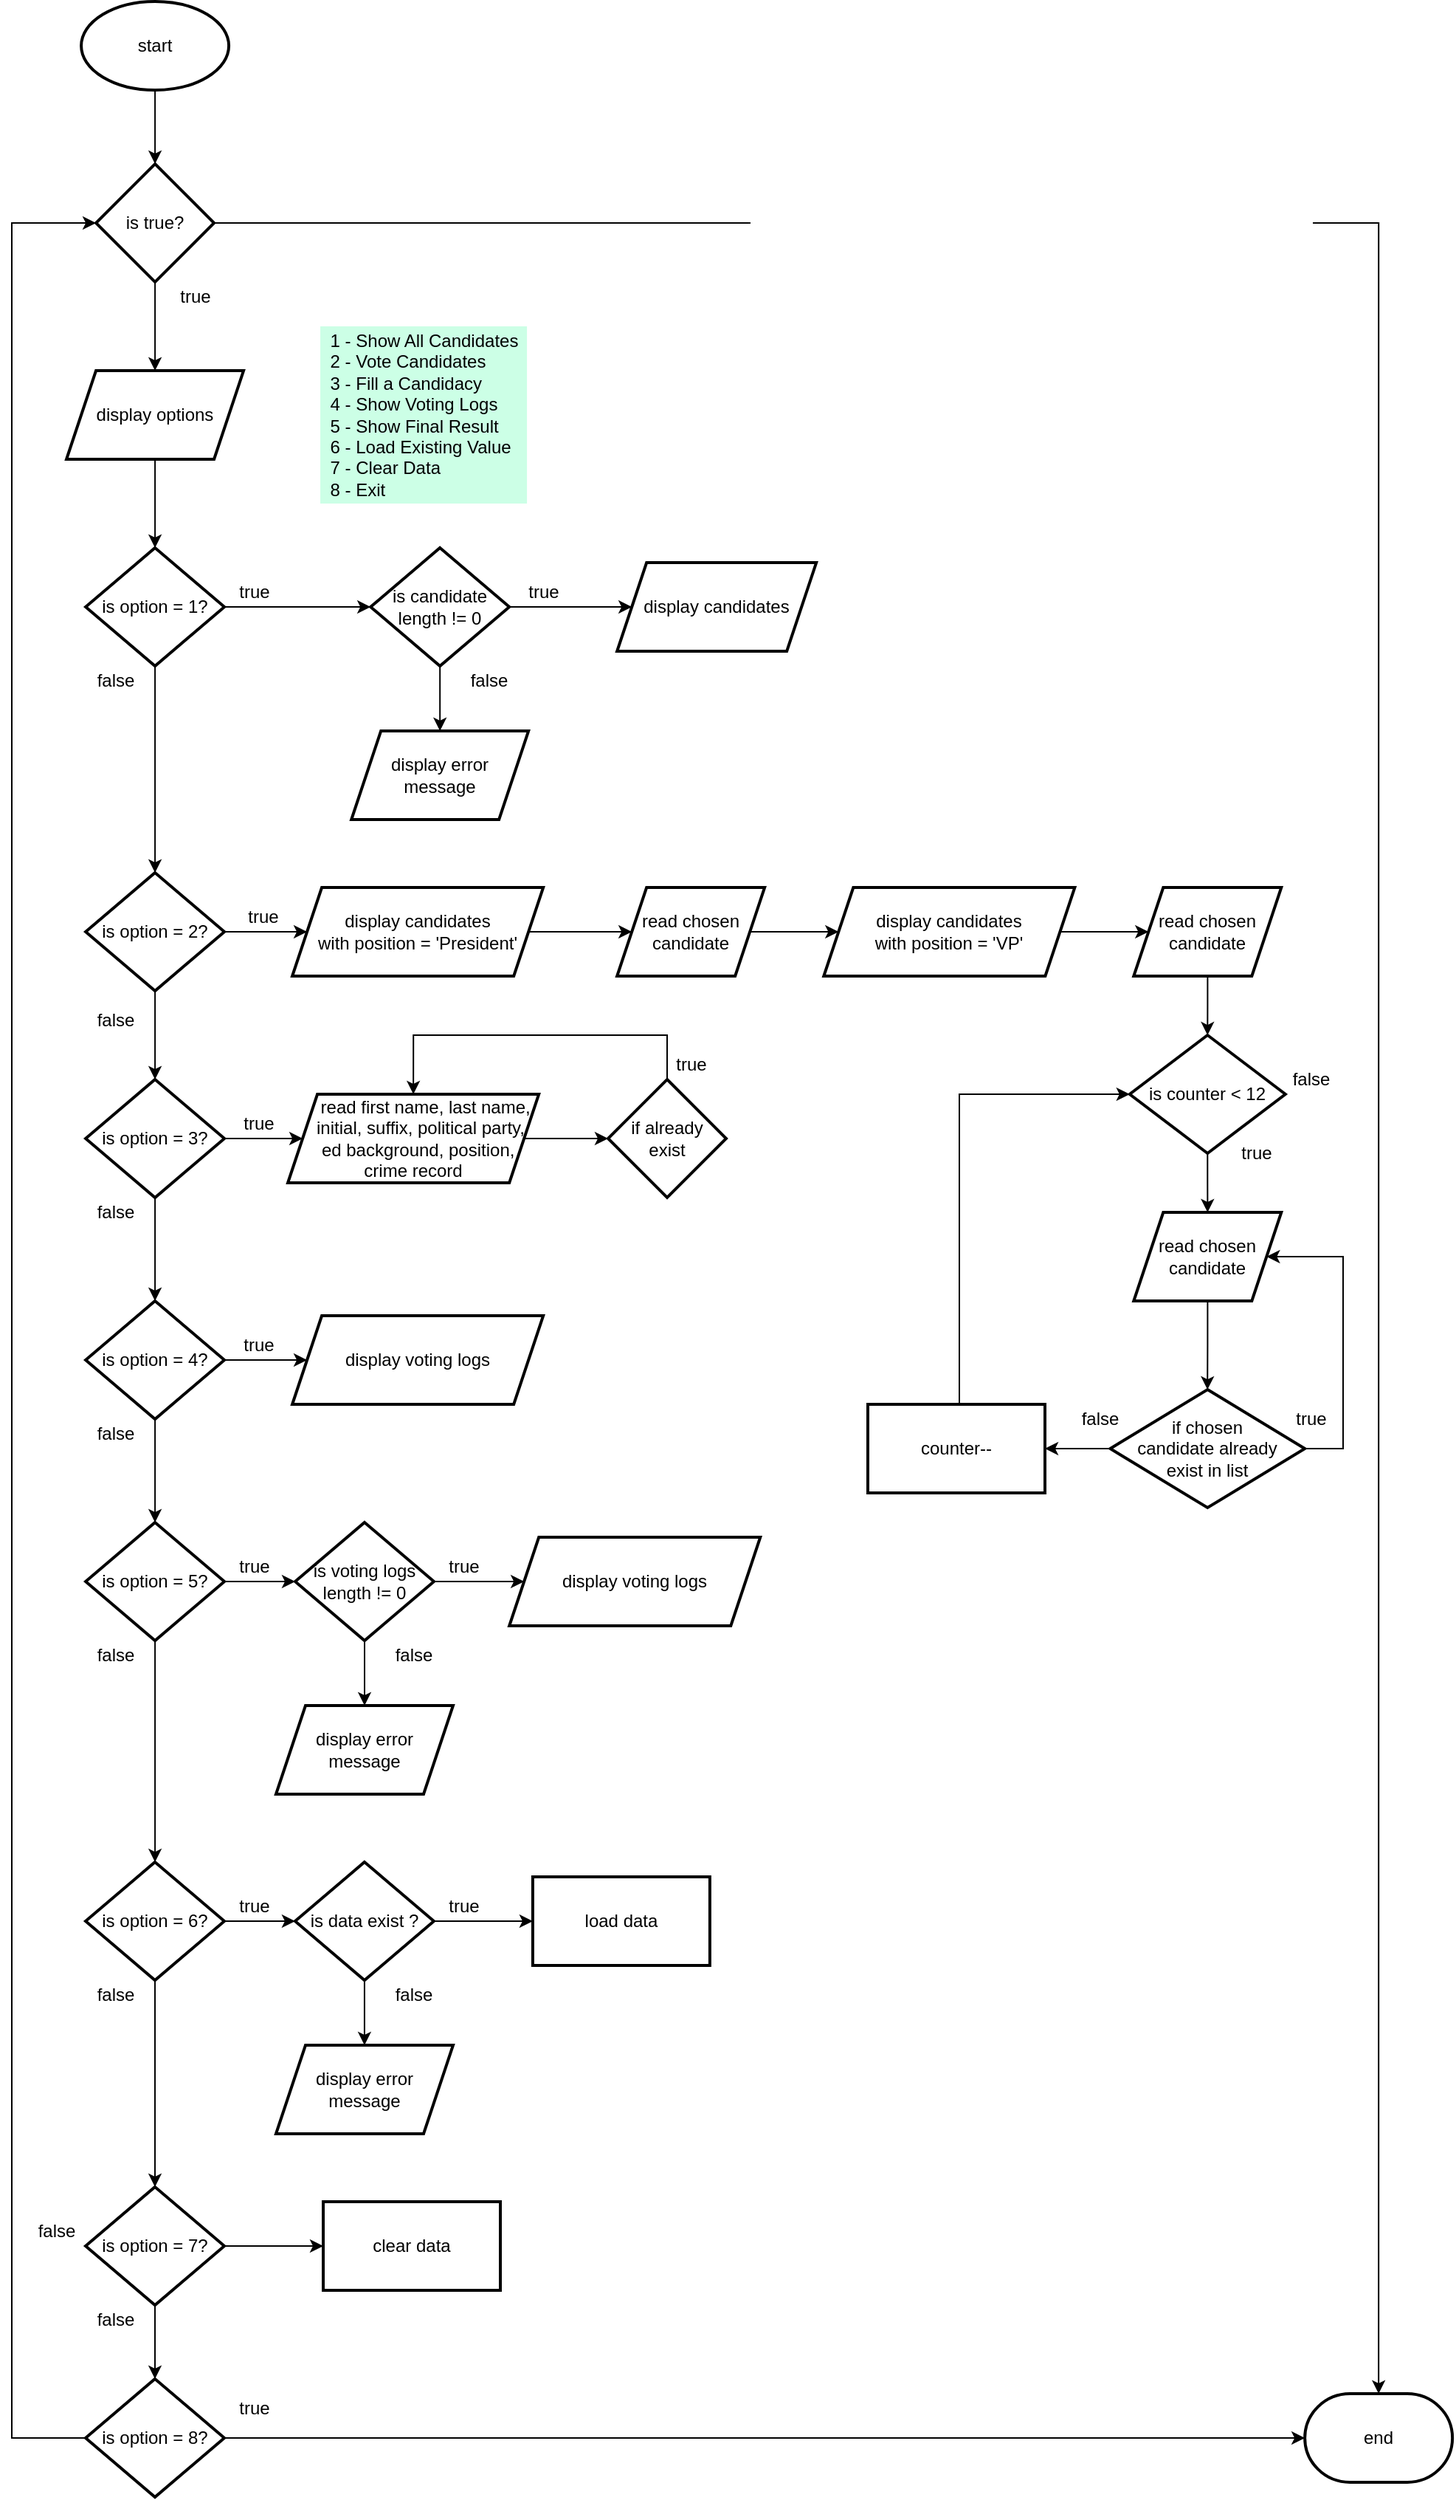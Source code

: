 <mxfile version="20.0.1" type="device" pages="2"><diagram id="399Fo16sSTIXDpebmxiE" name="flowchart"><mxGraphModel dx="1108" dy="520" grid="1" gridSize="10" guides="1" tooltips="1" connect="1" arrows="1" fold="1" page="1" pageScale="1" pageWidth="827" pageHeight="1169" math="0" shadow="0"><root><mxCell id="0"/><mxCell id="1" parent="0"/><mxCell id="4q098uav092zGPe-JXqH-36" value="" style="edgeStyle=orthogonalEdgeStyle;rounded=0;orthogonalLoop=1;jettySize=auto;html=1;exitX=0.5;exitY=1;exitDx=0;exitDy=0;exitPerimeter=0;" parent="1" source="_jaq5FPd9rv21Xul3Vuy-1" target="4q098uav092zGPe-JXqH-35" edge="1"><mxGeometry relative="1" as="geometry"/></mxCell><mxCell id="_jaq5FPd9rv21Xul3Vuy-1" value="start" style="strokeWidth=2;html=1;shape=mxgraph.flowchart.start_1;whiteSpace=wrap;" parent="1" vertex="1"><mxGeometry x="57.04" y="10" width="100" height="60" as="geometry"/></mxCell><mxCell id="_jaq5FPd9rv21Xul3Vuy-7" value="" style="edgeStyle=orthogonalEdgeStyle;rounded=0;orthogonalLoop=1;jettySize=auto;html=1;" parent="1" source="_jaq5FPd9rv21Xul3Vuy-4" target="_jaq5FPd9rv21Xul3Vuy-6" edge="1"><mxGeometry relative="1" as="geometry"/></mxCell><mxCell id="_jaq5FPd9rv21Xul3Vuy-4" value="display options" style="shape=parallelogram;perimeter=parallelogramPerimeter;whiteSpace=wrap;html=1;fixedSize=1;strokeWidth=2;" parent="1" vertex="1"><mxGeometry x="47.04" y="260" width="120" height="60" as="geometry"/></mxCell><mxCell id="4q098uav092zGPe-JXqH-2" value="" style="edgeStyle=orthogonalEdgeStyle;rounded=0;orthogonalLoop=1;jettySize=auto;html=1;" parent="1" source="_jaq5FPd9rv21Xul3Vuy-6" target="4q098uav092zGPe-JXqH-1" edge="1"><mxGeometry relative="1" as="geometry"/></mxCell><mxCell id="4q098uav092zGPe-JXqH-8" style="edgeStyle=orthogonalEdgeStyle;rounded=0;orthogonalLoop=1;jettySize=auto;html=1;" parent="1" source="_jaq5FPd9rv21Xul3Vuy-6" target="4q098uav092zGPe-JXqH-7" edge="1"><mxGeometry relative="1" as="geometry"/></mxCell><mxCell id="4q098uav092zGPe-JXqH-40" style="edgeStyle=orthogonalEdgeStyle;rounded=0;orthogonalLoop=1;jettySize=auto;html=1;entryX=0;entryY=0.5;entryDx=0;entryDy=0;exitX=0;exitY=0.5;exitDx=0;exitDy=0;" parent="1" source="4q098uav092zGPe-JXqH-26" target="4q098uav092zGPe-JXqH-35" edge="1"><mxGeometry relative="1" as="geometry"><Array as="points"><mxPoint x="10" y="1660"/><mxPoint x="10" y="160"/></Array></mxGeometry></mxCell><mxCell id="_jaq5FPd9rv21Xul3Vuy-6" value="is option = 1?" style="rhombus;whiteSpace=wrap;html=1;strokeWidth=2;" parent="1" vertex="1"><mxGeometry x="60.04" y="380" width="94" height="80" as="geometry"/></mxCell><mxCell id="_jaq5FPd9rv21Xul3Vuy-8" value="display candidates" style="shape=parallelogram;perimeter=parallelogramPerimeter;whiteSpace=wrap;html=1;fixedSize=1;strokeWidth=2;" parent="1" vertex="1"><mxGeometry x="420.09" y="390" width="135" height="60" as="geometry"/></mxCell><mxCell id="_jaq5FPd9rv21Xul3Vuy-11" value="&lt;div style=&quot;text-align: left;&quot;&gt;&lt;span style=&quot;background-color: initial;&quot;&gt;1 - Show All Candidates&lt;/span&gt;&lt;/div&gt;&lt;div style=&quot;text-align: left;&quot;&gt;&lt;span style=&quot;background-color: initial;&quot;&gt;2 - Vote Candidates&lt;/span&gt;&lt;/div&gt;&lt;div style=&quot;text-align: left;&quot;&gt;&lt;span style=&quot;background-color: initial;&quot;&gt;3 - Fill a Candidacy&lt;/span&gt;&lt;/div&gt;&lt;div style=&quot;text-align: left;&quot;&gt;&lt;span style=&quot;background-color: initial;&quot;&gt;4 - Show Voting Logs&lt;/span&gt;&lt;/div&gt;&lt;div style=&quot;text-align: left;&quot;&gt;&lt;span style=&quot;background-color: initial;&quot;&gt;5 - Show Final Result&lt;/span&gt;&lt;/div&gt;&lt;div style=&quot;text-align: left;&quot;&gt;&lt;span style=&quot;background-color: initial;&quot;&gt;6 - Load Existing Value&lt;/span&gt;&lt;br&gt;&lt;/div&gt;&lt;div style=&quot;text-align: left;&quot;&gt;&lt;span style=&quot;background-color: initial;&quot;&gt;7 - Clear Data&lt;/span&gt;&lt;/div&gt;&lt;div style=&quot;text-align: left;&quot;&gt;&lt;span style=&quot;background-color: initial;&quot;&gt;8 - Exit&lt;/span&gt;&lt;/div&gt;" style="text;html=1;align=center;verticalAlign=middle;resizable=0;points=[];autosize=1;strokeColor=none;fillColor=#CCFFE6;shadow=0;" parent="1" vertex="1"><mxGeometry x="219.04" y="230" width="140" height="120" as="geometry"/></mxCell><mxCell id="4q098uav092zGPe-JXqH-3" style="edgeStyle=orthogonalEdgeStyle;rounded=0;orthogonalLoop=1;jettySize=auto;html=1;" parent="1" source="4q098uav092zGPe-JXqH-1" target="_jaq5FPd9rv21Xul3Vuy-8" edge="1"><mxGeometry relative="1" as="geometry"/></mxCell><mxCell id="CQNx6wGjcsFH8B4rbukJ-4" value="" style="edgeStyle=orthogonalEdgeStyle;rounded=0;orthogonalLoop=1;jettySize=auto;html=1;" parent="1" source="4q098uav092zGPe-JXqH-1" target="CQNx6wGjcsFH8B4rbukJ-3" edge="1"><mxGeometry relative="1" as="geometry"/></mxCell><mxCell id="4q098uav092zGPe-JXqH-1" value="is candidate length != 0" style="rhombus;whiteSpace=wrap;html=1;strokeWidth=2;" parent="1" vertex="1"><mxGeometry x="253.09" y="380" width="94" height="80" as="geometry"/></mxCell><mxCell id="4q098uav092zGPe-JXqH-4" value="true" style="text;html=1;align=center;verticalAlign=middle;resizable=0;points=[];autosize=1;strokeColor=none;fillColor=none;" parent="1" vertex="1"><mxGeometry x="154.04" y="400" width="40" height="20" as="geometry"/></mxCell><mxCell id="4q098uav092zGPe-JXqH-5" value="true" style="text;html=1;align=center;verticalAlign=middle;resizable=0;points=[];autosize=1;strokeColor=none;fillColor=none;" parent="1" vertex="1"><mxGeometry x="350.09" y="400" width="40" height="20" as="geometry"/></mxCell><mxCell id="CQNx6wGjcsFH8B4rbukJ-7" style="edgeStyle=orthogonalEdgeStyle;rounded=0;orthogonalLoop=1;jettySize=auto;html=1;entryX=0;entryY=0.5;entryDx=0;entryDy=0;" parent="1" source="4q098uav092zGPe-JXqH-7" target="CQNx6wGjcsFH8B4rbukJ-6" edge="1"><mxGeometry relative="1" as="geometry"/></mxCell><mxCell id="4q098uav092zGPe-JXqH-7" value="is option = 2?" style="rhombus;whiteSpace=wrap;html=1;strokeWidth=2;" parent="1" vertex="1"><mxGeometry x="60.04" y="600" width="94" height="80" as="geometry"/></mxCell><mxCell id="4q098uav092zGPe-JXqH-9" style="edgeStyle=orthogonalEdgeStyle;rounded=0;orthogonalLoop=1;jettySize=auto;html=1;" parent="1" source="4q098uav092zGPe-JXqH-7" target="4q098uav092zGPe-JXqH-10" edge="1"><mxGeometry relative="1" as="geometry"><mxPoint x="107.04" y="700" as="sourcePoint"/></mxGeometry></mxCell><mxCell id="4q098uav092zGPe-JXqH-10" value="is option = 3?" style="rhombus;whiteSpace=wrap;html=1;strokeWidth=2;" parent="1" vertex="1"><mxGeometry x="60.04" y="740" width="94" height="80" as="geometry"/></mxCell><mxCell id="4q098uav092zGPe-JXqH-11" value="false" style="text;html=1;align=center;verticalAlign=middle;resizable=0;points=[];autosize=1;strokeColor=none;fillColor=none;" parent="1" vertex="1"><mxGeometry x="60.04" y="460" width="40" height="20" as="geometry"/></mxCell><mxCell id="4q098uav092zGPe-JXqH-12" value="false" style="text;html=1;align=center;verticalAlign=middle;resizable=0;points=[];autosize=1;strokeColor=none;fillColor=none;" parent="1" vertex="1"><mxGeometry x="60.04" y="690" width="40" height="20" as="geometry"/></mxCell><mxCell id="4q098uav092zGPe-JXqH-13" value="" style="edgeStyle=orthogonalEdgeStyle;rounded=0;orthogonalLoop=1;jettySize=auto;html=1;" parent="1" source="4q098uav092zGPe-JXqH-10" target="4q098uav092zGPe-JXqH-15" edge="1"><mxGeometry relative="1" as="geometry"><mxPoint x="107.04" y="1010" as="sourcePoint"/></mxGeometry></mxCell><mxCell id="4q098uav092zGPe-JXqH-14" style="edgeStyle=orthogonalEdgeStyle;rounded=0;orthogonalLoop=1;jettySize=auto;html=1;" parent="1" source="4q098uav092zGPe-JXqH-15" target="4q098uav092zGPe-JXqH-16" edge="1"><mxGeometry relative="1" as="geometry"/></mxCell><mxCell id="4q098uav092zGPe-JXqH-15" value="is option = 4?" style="rhombus;whiteSpace=wrap;html=1;strokeWidth=2;" parent="1" vertex="1"><mxGeometry x="60.04" y="890" width="94" height="80" as="geometry"/></mxCell><mxCell id="nQ0MKE4wVRZqnvmZFIbS-41" style="edgeStyle=orthogonalEdgeStyle;rounded=0;orthogonalLoop=1;jettySize=auto;html=1;" parent="1" source="4q098uav092zGPe-JXqH-16" target="nQ0MKE4wVRZqnvmZFIbS-39" edge="1"><mxGeometry relative="1" as="geometry"/></mxCell><mxCell id="4q098uav092zGPe-JXqH-16" value="is option = 5?" style="rhombus;whiteSpace=wrap;html=1;strokeWidth=2;" parent="1" vertex="1"><mxGeometry x="60.04" y="1040" width="94" height="80" as="geometry"/></mxCell><mxCell id="4q098uav092zGPe-JXqH-18" value="is option = 7?" style="rhombus;whiteSpace=wrap;html=1;strokeWidth=2;" parent="1" vertex="1"><mxGeometry x="60.0" y="1490" width="94" height="80" as="geometry"/></mxCell><mxCell id="4q098uav092zGPe-JXqH-19" value="false" style="text;html=1;align=center;verticalAlign=middle;resizable=0;points=[];autosize=1;strokeColor=none;fillColor=none;" parent="1" vertex="1"><mxGeometry x="60.04" y="970" width="40" height="20" as="geometry"/></mxCell><mxCell id="4q098uav092zGPe-JXqH-20" value="false" style="text;html=1;align=center;verticalAlign=middle;resizable=0;points=[];autosize=1;strokeColor=none;fillColor=none;" parent="1" vertex="1"><mxGeometry x="60.04" y="1120" width="40" height="20" as="geometry"/></mxCell><mxCell id="4q098uav092zGPe-JXqH-21" value="false" style="text;html=1;align=center;verticalAlign=middle;resizable=0;points=[];autosize=1;strokeColor=none;fillColor=none;" parent="1" vertex="1"><mxGeometry x="60.04" y="820" width="40" height="20" as="geometry"/></mxCell><mxCell id="4q098uav092zGPe-JXqH-31" value="" style="edgeStyle=orthogonalEdgeStyle;rounded=0;orthogonalLoop=1;jettySize=auto;html=1;" parent="1" source="4q098uav092zGPe-JXqH-26" target="nQ0MKE4wVRZqnvmZFIbS-1" edge="1"><mxGeometry relative="1" as="geometry"><mxPoint x="600.09" y="1490" as="targetPoint"/></mxGeometry></mxCell><mxCell id="4q098uav092zGPe-JXqH-26" value="is option = 8?" style="rhombus;whiteSpace=wrap;html=1;strokeWidth=2;" parent="1" vertex="1"><mxGeometry x="60.0" y="1620" width="94" height="80" as="geometry"/></mxCell><mxCell id="4q098uav092zGPe-JXqH-27" style="edgeStyle=orthogonalEdgeStyle;rounded=0;orthogonalLoop=1;jettySize=auto;html=1;" parent="1" source="4q098uav092zGPe-JXqH-18" target="4q098uav092zGPe-JXqH-26" edge="1"><mxGeometry relative="1" as="geometry"><mxPoint x="106.8" y="1570" as="sourcePoint"/><mxPoint x="106.8" y="1620" as="targetPoint"/></mxGeometry></mxCell><mxCell id="4q098uav092zGPe-JXqH-28" value="false" style="text;html=1;align=center;verticalAlign=middle;resizable=0;points=[];autosize=1;strokeColor=none;fillColor=none;" parent="1" vertex="1"><mxGeometry x="60.0" y="1570" width="40" height="20" as="geometry"/></mxCell><mxCell id="4q098uav092zGPe-JXqH-32" value="false" style="text;html=1;align=center;verticalAlign=middle;resizable=0;points=[];autosize=1;strokeColor=none;fillColor=none;" parent="1" vertex="1"><mxGeometry x="20.0" y="1510" width="40" height="20" as="geometry"/></mxCell><mxCell id="4q098uav092zGPe-JXqH-33" value="true" style="text;html=1;align=center;verticalAlign=middle;resizable=0;points=[];autosize=1;strokeColor=none;fillColor=none;" parent="1" vertex="1"><mxGeometry x="154.0" y="1630" width="40" height="20" as="geometry"/></mxCell><mxCell id="4q098uav092zGPe-JXqH-38" style="edgeStyle=orthogonalEdgeStyle;rounded=0;orthogonalLoop=1;jettySize=auto;html=1;entryX=0.5;entryY=0;entryDx=0;entryDy=0;" parent="1" source="4q098uav092zGPe-JXqH-35" target="_jaq5FPd9rv21Xul3Vuy-4" edge="1"><mxGeometry relative="1" as="geometry"/></mxCell><mxCell id="CQNx6wGjcsFH8B4rbukJ-1" style="edgeStyle=orthogonalEdgeStyle;rounded=0;orthogonalLoop=1;jettySize=auto;html=1;entryX=0.5;entryY=0;entryDx=0;entryDy=0;entryPerimeter=0;" parent="1" source="4q098uav092zGPe-JXqH-35" target="nQ0MKE4wVRZqnvmZFIbS-1" edge="1"><mxGeometry relative="1" as="geometry"><mxPoint x="350" y="120" as="sourcePoint"/><mxPoint x="632.65" y="1460" as="targetPoint"/><Array as="points"><mxPoint x="936" y="160"/></Array></mxGeometry></mxCell><mxCell id="4q098uav092zGPe-JXqH-35" value="is true?" style="rhombus;whiteSpace=wrap;html=1;strokeWidth=2;" parent="1" vertex="1"><mxGeometry x="67.04" y="120" width="80" height="80" as="geometry"/></mxCell><mxCell id="4q098uav092zGPe-JXqH-39" value="true" style="text;html=1;align=center;verticalAlign=middle;resizable=0;points=[];autosize=1;strokeColor=none;fillColor=none;" parent="1" vertex="1"><mxGeometry x="114.04" y="200" width="40" height="20" as="geometry"/></mxCell><mxCell id="CQNx6wGjcsFH8B4rbukJ-3" value="display error message" style="shape=parallelogram;perimeter=parallelogramPerimeter;whiteSpace=wrap;html=1;fixedSize=1;strokeWidth=2;" parent="1" vertex="1"><mxGeometry x="240.09" y="504" width="120" height="60" as="geometry"/></mxCell><mxCell id="CQNx6wGjcsFH8B4rbukJ-5" value="false" style="text;html=1;align=center;verticalAlign=middle;resizable=0;points=[];autosize=1;strokeColor=none;fillColor=none;" parent="1" vertex="1"><mxGeometry x="313.09" y="460" width="40" height="20" as="geometry"/></mxCell><mxCell id="nQ0MKE4wVRZqnvmZFIbS-3" value="" style="edgeStyle=orthogonalEdgeStyle;rounded=0;orthogonalLoop=1;jettySize=auto;html=1;" parent="1" source="CQNx6wGjcsFH8B4rbukJ-6" target="nQ0MKE4wVRZqnvmZFIbS-2" edge="1"><mxGeometry relative="1" as="geometry"/></mxCell><mxCell id="CQNx6wGjcsFH8B4rbukJ-6" value="display candidates&lt;br&gt;with position = 'President'" style="shape=parallelogram;perimeter=parallelogramPerimeter;whiteSpace=wrap;html=1;fixedSize=1;strokeWidth=2;" parent="1" vertex="1"><mxGeometry x="200.04" y="610" width="170.05" height="60" as="geometry"/></mxCell><mxCell id="nQ0MKE4wVRZqnvmZFIbS-1" value="end" style="strokeWidth=2;html=1;shape=mxgraph.flowchart.terminator;whiteSpace=wrap;" parent="1" vertex="1"><mxGeometry x="886.08" y="1630" width="100" height="60" as="geometry"/></mxCell><mxCell id="nQ0MKE4wVRZqnvmZFIbS-7" style="edgeStyle=orthogonalEdgeStyle;rounded=0;orthogonalLoop=1;jettySize=auto;html=1;" parent="1" source="nQ0MKE4wVRZqnvmZFIbS-2" target="nQ0MKE4wVRZqnvmZFIbS-6" edge="1"><mxGeometry relative="1" as="geometry"/></mxCell><mxCell id="nQ0MKE4wVRZqnvmZFIbS-2" value="read chosen candidate" style="shape=parallelogram;perimeter=parallelogramPerimeter;whiteSpace=wrap;html=1;fixedSize=1;strokeWidth=2;" parent="1" vertex="1"><mxGeometry x="420.09" y="610" width="100" height="60" as="geometry"/></mxCell><mxCell id="nQ0MKE4wVRZqnvmZFIbS-9" style="edgeStyle=orthogonalEdgeStyle;rounded=0;orthogonalLoop=1;jettySize=auto;html=1;" parent="1" source="nQ0MKE4wVRZqnvmZFIbS-6" target="nQ0MKE4wVRZqnvmZFIbS-8" edge="1"><mxGeometry relative="1" as="geometry"/></mxCell><mxCell id="nQ0MKE4wVRZqnvmZFIbS-6" value="display candidates&lt;br&gt;with position = 'VP'" style="shape=parallelogram;perimeter=parallelogramPerimeter;whiteSpace=wrap;html=1;fixedSize=1;strokeWidth=2;" parent="1" vertex="1"><mxGeometry x="560.16" y="610" width="170.05" height="60" as="geometry"/></mxCell><mxCell id="nQ0MKE4wVRZqnvmZFIbS-15" value="" style="edgeStyle=orthogonalEdgeStyle;rounded=0;orthogonalLoop=1;jettySize=auto;html=1;" parent="1" source="nQ0MKE4wVRZqnvmZFIbS-8" target="nQ0MKE4wVRZqnvmZFIbS-14" edge="1"><mxGeometry relative="1" as="geometry"/></mxCell><mxCell id="nQ0MKE4wVRZqnvmZFIbS-8" value="read chosen candidate" style="shape=parallelogram;perimeter=parallelogramPerimeter;whiteSpace=wrap;html=1;fixedSize=1;strokeWidth=2;" parent="1" vertex="1"><mxGeometry x="770.16" y="610" width="100" height="60" as="geometry"/></mxCell><mxCell id="nQ0MKE4wVRZqnvmZFIbS-17" style="edgeStyle=orthogonalEdgeStyle;rounded=0;orthogonalLoop=1;jettySize=auto;html=1;" parent="1" source="nQ0MKE4wVRZqnvmZFIbS-14" target="nQ0MKE4wVRZqnvmZFIbS-16" edge="1"><mxGeometry relative="1" as="geometry"/></mxCell><mxCell id="nQ0MKE4wVRZqnvmZFIbS-14" value="is counter &amp;lt; 12" style="rhombus;whiteSpace=wrap;html=1;strokeWidth=2;" parent="1" vertex="1"><mxGeometry x="767.41" y="710" width="105.5" height="80" as="geometry"/></mxCell><mxCell id="nQ0MKE4wVRZqnvmZFIbS-18" style="edgeStyle=orthogonalEdgeStyle;rounded=0;orthogonalLoop=1;jettySize=auto;html=1;entryX=0;entryY=0.5;entryDx=0;entryDy=0;exitX=0.5;exitY=0;exitDx=0;exitDy=0;" parent="1" source="nQ0MKE4wVRZqnvmZFIbS-19" target="nQ0MKE4wVRZqnvmZFIbS-14" edge="1"><mxGeometry relative="1" as="geometry"><Array as="points"><mxPoint x="652" y="750"/></Array></mxGeometry></mxCell><mxCell id="nQ0MKE4wVRZqnvmZFIbS-25" value="" style="edgeStyle=orthogonalEdgeStyle;rounded=0;orthogonalLoop=1;jettySize=auto;html=1;" parent="1" source="nQ0MKE4wVRZqnvmZFIbS-16" target="nQ0MKE4wVRZqnvmZFIbS-24" edge="1"><mxGeometry relative="1" as="geometry"/></mxCell><mxCell id="nQ0MKE4wVRZqnvmZFIbS-16" value="read chosen candidate" style="shape=parallelogram;perimeter=parallelogramPerimeter;whiteSpace=wrap;html=1;fixedSize=1;strokeWidth=2;" parent="1" vertex="1"><mxGeometry x="770.16" y="830" width="100" height="60" as="geometry"/></mxCell><mxCell id="nQ0MKE4wVRZqnvmZFIbS-19" value="&lt;span style=&quot;&quot;&gt;counter--&lt;/span&gt;" style="whiteSpace=wrap;html=1;strokeWidth=2;" parent="1" vertex="1"><mxGeometry x="590.0" y="960" width="120" height="60" as="geometry"/></mxCell><mxCell id="nQ0MKE4wVRZqnvmZFIbS-22" style="edgeStyle=orthogonalEdgeStyle;rounded=0;orthogonalLoop=1;jettySize=auto;html=1;entryX=0;entryY=0.5;entryDx=0;entryDy=0;" parent="1" source="4q098uav092zGPe-JXqH-10" target="nQ0MKE4wVRZqnvmZFIbS-23" edge="1"><mxGeometry relative="1" as="geometry"><mxPoint x="154.04" y="970" as="sourcePoint"/></mxGeometry></mxCell><mxCell id="nQ0MKE4wVRZqnvmZFIbS-67" value="" style="edgeStyle=orthogonalEdgeStyle;rounded=0;orthogonalLoop=1;jettySize=auto;html=1;" parent="1" source="nQ0MKE4wVRZqnvmZFIbS-23" target="nQ0MKE4wVRZqnvmZFIbS-66" edge="1"><mxGeometry relative="1" as="geometry"/></mxCell><mxCell id="nQ0MKE4wVRZqnvmZFIbS-23" value="&amp;nbsp; &amp;nbsp; &amp;nbsp;read first name, last name,&lt;br&gt;&amp;nbsp; &amp;nbsp;initial, suffix, political party,&lt;br&gt;&amp;nbsp; ed background, position, crime record" style="shape=parallelogram;perimeter=parallelogramPerimeter;whiteSpace=wrap;html=1;fixedSize=1;strokeWidth=2;" parent="1" vertex="1"><mxGeometry x="197.04" y="750" width="170.05" height="60" as="geometry"/></mxCell><mxCell id="nQ0MKE4wVRZqnvmZFIbS-26" style="edgeStyle=orthogonalEdgeStyle;rounded=0;orthogonalLoop=1;jettySize=auto;html=1;entryX=1;entryY=0.5;entryDx=0;entryDy=0;" parent="1" source="nQ0MKE4wVRZqnvmZFIbS-24" target="nQ0MKE4wVRZqnvmZFIbS-16" edge="1"><mxGeometry relative="1" as="geometry"><Array as="points"><mxPoint x="912" y="990"/><mxPoint x="912" y="860"/></Array></mxGeometry></mxCell><mxCell id="nQ0MKE4wVRZqnvmZFIbS-27" style="edgeStyle=orthogonalEdgeStyle;rounded=0;orthogonalLoop=1;jettySize=auto;html=1;entryX=1;entryY=0.5;entryDx=0;entryDy=0;" parent="1" source="nQ0MKE4wVRZqnvmZFIbS-24" target="nQ0MKE4wVRZqnvmZFIbS-19" edge="1"><mxGeometry relative="1" as="geometry"/></mxCell><mxCell id="nQ0MKE4wVRZqnvmZFIbS-24" value="if chosen &lt;br&gt;candidate already &lt;br&gt;exist in list" style="rhombus;whiteSpace=wrap;html=1;strokeWidth=2;" parent="1" vertex="1"><mxGeometry x="754.24" y="950" width="131.84" height="80" as="geometry"/></mxCell><mxCell id="nQ0MKE4wVRZqnvmZFIbS-28" value="false" style="text;html=1;align=center;verticalAlign=middle;resizable=0;points=[];autosize=1;strokeColor=none;fillColor=none;" parent="1" vertex="1"><mxGeometry x="870.16" y="730" width="40" height="20" as="geometry"/></mxCell><mxCell id="nQ0MKE4wVRZqnvmZFIbS-29" value="true" style="text;html=1;align=center;verticalAlign=middle;resizable=0;points=[];autosize=1;strokeColor=none;fillColor=none;" parent="1" vertex="1"><mxGeometry x="833.17" y="780" width="40" height="20" as="geometry"/></mxCell><mxCell id="nQ0MKE4wVRZqnvmZFIbS-31" style="edgeStyle=orthogonalEdgeStyle;rounded=0;orthogonalLoop=1;jettySize=auto;html=1;entryX=0;entryY=0.5;entryDx=0;entryDy=0;" parent="1" source="4q098uav092zGPe-JXqH-15" target="nQ0MKE4wVRZqnvmZFIbS-32" edge="1"><mxGeometry relative="1" as="geometry"><mxPoint x="154.04" y="930" as="sourcePoint"/></mxGeometry></mxCell><mxCell id="nQ0MKE4wVRZqnvmZFIbS-32" value="display voting logs" style="shape=parallelogram;perimeter=parallelogramPerimeter;whiteSpace=wrap;html=1;fixedSize=1;strokeWidth=2;" parent="1" vertex="1"><mxGeometry x="200.04" y="900" width="170.05" height="60" as="geometry"/></mxCell><mxCell id="nQ0MKE4wVRZqnvmZFIbS-34" style="edgeStyle=orthogonalEdgeStyle;rounded=0;orthogonalLoop=1;jettySize=auto;html=1;" parent="1" source="4q098uav092zGPe-JXqH-16" target="nQ0MKE4wVRZqnvmZFIbS-36" edge="1"><mxGeometry relative="1" as="geometry"><mxPoint x="154.04" y="1080" as="sourcePoint"/><mxPoint x="210.04" y="1080" as="targetPoint"/></mxGeometry></mxCell><mxCell id="nQ0MKE4wVRZqnvmZFIbS-38" style="edgeStyle=orthogonalEdgeStyle;rounded=0;orthogonalLoop=1;jettySize=auto;html=1;" parent="1" source="nQ0MKE4wVRZqnvmZFIbS-36" target="nQ0MKE4wVRZqnvmZFIbS-37" edge="1"><mxGeometry relative="1" as="geometry"/></mxCell><mxCell id="nQ0MKE4wVRZqnvmZFIbS-36" value="is voting logs&lt;br&gt;length != 0" style="rhombus;whiteSpace=wrap;html=1;strokeWidth=2;" parent="1" vertex="1"><mxGeometry x="202" y="1040" width="94" height="80" as="geometry"/></mxCell><mxCell id="nQ0MKE4wVRZqnvmZFIbS-37" value="display voting logs" style="shape=parallelogram;perimeter=parallelogramPerimeter;whiteSpace=wrap;html=1;fixedSize=1;strokeWidth=2;" parent="1" vertex="1"><mxGeometry x="347.09" y="1050" width="170.05" height="60" as="geometry"/></mxCell><mxCell id="nQ0MKE4wVRZqnvmZFIbS-42" style="edgeStyle=orthogonalEdgeStyle;rounded=0;orthogonalLoop=1;jettySize=auto;html=1;" parent="1" source="nQ0MKE4wVRZqnvmZFIbS-39" target="4q098uav092zGPe-JXqH-18" edge="1"><mxGeometry relative="1" as="geometry"/></mxCell><mxCell id="nQ0MKE4wVRZqnvmZFIbS-39" value="is option = 6?" style="rhombus;whiteSpace=wrap;html=1;strokeWidth=2;" parent="1" vertex="1"><mxGeometry x="60.0" y="1270" width="94" height="80" as="geometry"/></mxCell><mxCell id="nQ0MKE4wVRZqnvmZFIbS-40" value="false" style="text;html=1;align=center;verticalAlign=middle;resizable=0;points=[];autosize=1;strokeColor=none;fillColor=none;" parent="1" vertex="1"><mxGeometry x="60.0" y="1350" width="40" height="20" as="geometry"/></mxCell><mxCell id="nQ0MKE4wVRZqnvmZFIbS-45" style="edgeStyle=orthogonalEdgeStyle;rounded=0;orthogonalLoop=1;jettySize=auto;html=1;" parent="1" source="nQ0MKE4wVRZqnvmZFIbS-39" target="nQ0MKE4wVRZqnvmZFIbS-47" edge="1"><mxGeometry relative="1" as="geometry"><mxPoint x="154.0" y="1310" as="sourcePoint"/><mxPoint x="210.0" y="1310" as="targetPoint"/></mxGeometry></mxCell><mxCell id="nQ0MKE4wVRZqnvmZFIbS-49" value="" style="edgeStyle=orthogonalEdgeStyle;rounded=0;orthogonalLoop=1;jettySize=auto;html=1;" parent="1" source="nQ0MKE4wVRZqnvmZFIbS-47" target="nQ0MKE4wVRZqnvmZFIbS-48" edge="1"><mxGeometry relative="1" as="geometry"/></mxCell><mxCell id="nQ0MKE4wVRZqnvmZFIbS-47" value="is data exist ?" style="rhombus;whiteSpace=wrap;html=1;strokeWidth=2;" parent="1" vertex="1"><mxGeometry x="201.96" y="1270" width="94" height="80" as="geometry"/></mxCell><mxCell id="nQ0MKE4wVRZqnvmZFIbS-48" value="load data" style="whiteSpace=wrap;html=1;strokeWidth=2;" parent="1" vertex="1"><mxGeometry x="362.96" y="1280" width="120" height="60" as="geometry"/></mxCell><mxCell id="nQ0MKE4wVRZqnvmZFIbS-50" value="true" style="text;html=1;align=center;verticalAlign=middle;resizable=0;points=[];autosize=1;strokeColor=none;fillColor=none;" parent="1" vertex="1"><mxGeometry x="154.0" y="1290" width="40" height="20" as="geometry"/></mxCell><mxCell id="nQ0MKE4wVRZqnvmZFIbS-51" value="true" style="text;html=1;align=center;verticalAlign=middle;resizable=0;points=[];autosize=1;strokeColor=none;fillColor=none;" parent="1" vertex="1"><mxGeometry x="295.96" y="1290" width="40" height="20" as="geometry"/></mxCell><mxCell id="nQ0MKE4wVRZqnvmZFIbS-53" value="true" style="text;html=1;align=center;verticalAlign=middle;resizable=0;points=[];autosize=1;strokeColor=none;fillColor=none;" parent="1" vertex="1"><mxGeometry x="154.04" y="1060" width="40" height="20" as="geometry"/></mxCell><mxCell id="nQ0MKE4wVRZqnvmZFIbS-54" value="true" style="text;html=1;align=center;verticalAlign=middle;resizable=0;points=[];autosize=1;strokeColor=none;fillColor=none;" parent="1" vertex="1"><mxGeometry x="296" y="1060" width="40" height="20" as="geometry"/></mxCell><mxCell id="nQ0MKE4wVRZqnvmZFIbS-55" value="true" style="text;html=1;align=center;verticalAlign=middle;resizable=0;points=[];autosize=1;strokeColor=none;fillColor=none;" parent="1" vertex="1"><mxGeometry x="157.04" y="910" width="40" height="20" as="geometry"/></mxCell><mxCell id="nQ0MKE4wVRZqnvmZFIbS-56" value="true" style="text;html=1;align=center;verticalAlign=middle;resizable=0;points=[];autosize=1;strokeColor=none;fillColor=none;" parent="1" vertex="1"><mxGeometry x="157.04" y="760" width="40" height="20" as="geometry"/></mxCell><mxCell id="nQ0MKE4wVRZqnvmZFIbS-57" value="true" style="text;html=1;align=center;verticalAlign=middle;resizable=0;points=[];autosize=1;strokeColor=none;fillColor=none;" parent="1" vertex="1"><mxGeometry x="160.04" y="620" width="40" height="20" as="geometry"/></mxCell><mxCell id="nQ0MKE4wVRZqnvmZFIbS-58" value="" style="edgeStyle=orthogonalEdgeStyle;rounded=0;orthogonalLoop=1;jettySize=auto;html=1;" parent="1" source="4q098uav092zGPe-JXqH-18" target="nQ0MKE4wVRZqnvmZFIbS-59" edge="1"><mxGeometry relative="1" as="geometry"><mxPoint x="154.0" y="1530" as="sourcePoint"/></mxGeometry></mxCell><mxCell id="nQ0MKE4wVRZqnvmZFIbS-59" value="clear data" style="whiteSpace=wrap;html=1;strokeWidth=2;" parent="1" vertex="1"><mxGeometry x="221.0" y="1500" width="120" height="60" as="geometry"/></mxCell><mxCell id="nQ0MKE4wVRZqnvmZFIbS-60" value="" style="edgeStyle=orthogonalEdgeStyle;rounded=0;orthogonalLoop=1;jettySize=auto;html=1;" parent="1" source="nQ0MKE4wVRZqnvmZFIbS-36" target="nQ0MKE4wVRZqnvmZFIbS-61" edge="1"><mxGeometry relative="1" as="geometry"><mxPoint x="249.0" y="1120" as="sourcePoint"/></mxGeometry></mxCell><mxCell id="nQ0MKE4wVRZqnvmZFIbS-61" value="display error message" style="shape=parallelogram;perimeter=parallelogramPerimeter;whiteSpace=wrap;html=1;fixedSize=1;strokeWidth=2;" parent="1" vertex="1"><mxGeometry x="189" y="1164" width="120" height="60" as="geometry"/></mxCell><mxCell id="nQ0MKE4wVRZqnvmZFIbS-62" value="false" style="text;html=1;align=center;verticalAlign=middle;resizable=0;points=[];autosize=1;strokeColor=none;fillColor=none;" parent="1" vertex="1"><mxGeometry x="262" y="1120" width="40" height="20" as="geometry"/></mxCell><mxCell id="nQ0MKE4wVRZqnvmZFIbS-63" value="" style="edgeStyle=orthogonalEdgeStyle;rounded=0;orthogonalLoop=1;jettySize=auto;html=1;" parent="1" source="nQ0MKE4wVRZqnvmZFIbS-47" target="nQ0MKE4wVRZqnvmZFIbS-64" edge="1"><mxGeometry relative="1" as="geometry"><mxPoint x="249.0" y="1350" as="sourcePoint"/></mxGeometry></mxCell><mxCell id="nQ0MKE4wVRZqnvmZFIbS-64" value="display error message" style="shape=parallelogram;perimeter=parallelogramPerimeter;whiteSpace=wrap;html=1;fixedSize=1;strokeWidth=2;" parent="1" vertex="1"><mxGeometry x="189" y="1394" width="120" height="60" as="geometry"/></mxCell><mxCell id="nQ0MKE4wVRZqnvmZFIbS-65" value="false" style="text;html=1;align=center;verticalAlign=middle;resizable=0;points=[];autosize=1;strokeColor=none;fillColor=none;" parent="1" vertex="1"><mxGeometry x="262" y="1350" width="40" height="20" as="geometry"/></mxCell><mxCell id="nQ0MKE4wVRZqnvmZFIbS-68" style="edgeStyle=orthogonalEdgeStyle;rounded=0;orthogonalLoop=1;jettySize=auto;html=1;entryX=0.5;entryY=0;entryDx=0;entryDy=0;exitX=0.5;exitY=0;exitDx=0;exitDy=0;" parent="1" source="nQ0MKE4wVRZqnvmZFIbS-66" target="nQ0MKE4wVRZqnvmZFIbS-23" edge="1"><mxGeometry relative="1" as="geometry"><Array as="points"><mxPoint x="454" y="710"/><mxPoint x="282" y="710"/></Array></mxGeometry></mxCell><mxCell id="nQ0MKE4wVRZqnvmZFIbS-66" value="if already&lt;br&gt;exist" style="rhombus;whiteSpace=wrap;html=1;strokeWidth=2;" parent="1" vertex="1"><mxGeometry x="414.005" y="740" width="80" height="80" as="geometry"/></mxCell><mxCell id="nQ0MKE4wVRZqnvmZFIbS-69" value="true" style="text;html=1;align=center;verticalAlign=middle;resizable=0;points=[];autosize=1;strokeColor=none;fillColor=none;" parent="1" vertex="1"><mxGeometry x="450" y="720" width="40" height="20" as="geometry"/></mxCell><mxCell id="nQ0MKE4wVRZqnvmZFIbS-70" value="false" style="text;html=1;align=center;verticalAlign=middle;resizable=0;points=[];autosize=1;strokeColor=none;fillColor=none;" parent="1" vertex="1"><mxGeometry x="727.41" y="960" width="40" height="20" as="geometry"/></mxCell><mxCell id="nQ0MKE4wVRZqnvmZFIbS-71" value="true" style="text;html=1;align=center;verticalAlign=middle;resizable=0;points=[];autosize=1;strokeColor=none;fillColor=none;" parent="1" vertex="1"><mxGeometry x="870" y="960" width="40" height="20" as="geometry"/></mxCell></root></mxGraphModel></diagram><diagram id="cr0J7aCFtGY5lHODaTph" name="Page-2"><mxGraphModel dx="764" dy="359" grid="1" gridSize="10" guides="1" tooltips="1" connect="1" arrows="1" fold="1" page="1" pageScale="1" pageWidth="827" pageHeight="1169" math="0" shadow="0"><root><mxCell id="0"/><mxCell id="1" parent="0"/><mxCell id="Tp6O1gxQU8Z_0m9Dffy8-6" value="" style="edgeStyle=orthogonalEdgeStyle;rounded=0;orthogonalLoop=1;jettySize=auto;html=1;" edge="1" parent="1" source="Tp6O1gxQU8Z_0m9Dffy8-1" target="Tp6O1gxQU8Z_0m9Dffy8-5"><mxGeometry relative="1" as="geometry"/></mxCell><mxCell id="Tp6O1gxQU8Z_0m9Dffy8-1" value="start" style="strokeWidth=2;html=1;shape=mxgraph.flowchart.start_1;whiteSpace=wrap;" vertex="1" parent="1"><mxGeometry x="110" y="40" width="100" height="60" as="geometry"/></mxCell><mxCell id="Tp6O1gxQU8Z_0m9Dffy8-2" value="end" style="strokeWidth=2;html=1;shape=mxgraph.flowchart.terminator;whiteSpace=wrap;" vertex="1" parent="1"><mxGeometry x="110" y="524.5" width="100" height="60" as="geometry"/></mxCell><mxCell id="Tp6O1gxQU8Z_0m9Dffy8-8" value="" style="edgeStyle=orthogonalEdgeStyle;rounded=0;orthogonalLoop=1;jettySize=auto;html=1;" edge="1" parent="1" source="Tp6O1gxQU8Z_0m9Dffy8-5" target="Tp6O1gxQU8Z_0m9Dffy8-7"><mxGeometry relative="1" as="geometry"/></mxCell><mxCell id="Tp6O1gxQU8Z_0m9Dffy8-16" style="edgeStyle=orthogonalEdgeStyle;rounded=0;orthogonalLoop=1;jettySize=auto;html=1;entryX=1.012;entryY=0.608;entryDx=0;entryDy=0;entryPerimeter=0;" edge="1" parent="1" source="Tp6O1gxQU8Z_0m9Dffy8-5" target="Tp6O1gxQU8Z_0m9Dffy8-2"><mxGeometry relative="1" as="geometry"><Array as="points"><mxPoint x="270" y="190"/><mxPoint x="270" y="561"/></Array></mxGeometry></mxCell><mxCell id="Tp6O1gxQU8Z_0m9Dffy8-5" value="is true?" style="rhombus;whiteSpace=wrap;html=1;strokeWidth=2;" vertex="1" parent="1"><mxGeometry x="110" y="150" width="100" height="80" as="geometry"/></mxCell><mxCell id="Tp6O1gxQU8Z_0m9Dffy8-12" style="edgeStyle=orthogonalEdgeStyle;rounded=0;orthogonalLoop=1;jettySize=auto;html=1;entryX=0.5;entryY=0;entryDx=0;entryDy=0;" edge="1" parent="1" source="Tp6O1gxQU8Z_0m9Dffy8-7" target="Tp6O1gxQU8Z_0m9Dffy8-11"><mxGeometry relative="1" as="geometry"/></mxCell><mxCell id="Tp6O1gxQU8Z_0m9Dffy8-7" value="display candidate" style="shape=parallelogram;perimeter=parallelogramPerimeter;whiteSpace=wrap;html=1;fixedSize=1;strokeWidth=2;" vertex="1" parent="1"><mxGeometry x="100" y="280" width="120" height="60" as="geometry"/></mxCell><mxCell id="Tp6O1gxQU8Z_0m9Dffy8-13" style="edgeStyle=orthogonalEdgeStyle;rounded=0;orthogonalLoop=1;jettySize=auto;html=1;entryX=0;entryY=0.5;entryDx=0;entryDy=0;" edge="1" parent="1" source="Tp6O1gxQU8Z_0m9Dffy8-11" target="Tp6O1gxQU8Z_0m9Dffy8-5"><mxGeometry relative="1" as="geometry"><Array as="points"><mxPoint x="60" y="430"/><mxPoint x="60" y="190"/></Array></mxGeometry></mxCell><mxCell id="Tp6O1gxQU8Z_0m9Dffy8-15" style="edgeStyle=orthogonalEdgeStyle;rounded=0;orthogonalLoop=1;jettySize=auto;html=1;" edge="1" parent="1" source="Tp6O1gxQU8Z_0m9Dffy8-11" target="Tp6O1gxQU8Z_0m9Dffy8-2"><mxGeometry relative="1" as="geometry"/></mxCell><mxCell id="Tp6O1gxQU8Z_0m9Dffy8-11" value="is option = 7?" style="rhombus;whiteSpace=wrap;html=1;strokeWidth=2;" vertex="1" parent="1"><mxGeometry x="110" y="390" width="100" height="80" as="geometry"/></mxCell><mxCell id="Tp6O1gxQU8Z_0m9Dffy8-17" value="true" style="text;html=1;align=center;verticalAlign=middle;resizable=0;points=[];autosize=1;strokeColor=none;fillColor=none;" vertex="1" parent="1"><mxGeometry x="180" y="230" width="40" height="20" as="geometry"/></mxCell><mxCell id="Tp6O1gxQU8Z_0m9Dffy8-18" value="false" style="text;html=1;align=center;verticalAlign=middle;resizable=0;points=[];autosize=1;strokeColor=none;fillColor=none;" vertex="1" parent="1"><mxGeometry x="210" y="160" width="40" height="20" as="geometry"/></mxCell><mxCell id="Tp6O1gxQU8Z_0m9Dffy8-19" value="true" style="text;html=1;align=center;verticalAlign=middle;resizable=0;points=[];autosize=1;strokeColor=none;fillColor=none;" vertex="1" parent="1"><mxGeometry x="170" y="470" width="40" height="20" as="geometry"/></mxCell><mxCell id="Tp6O1gxQU8Z_0m9Dffy8-20" value="false" style="text;html=1;align=center;verticalAlign=middle;resizable=0;points=[];autosize=1;strokeColor=none;fillColor=none;" vertex="1" parent="1"><mxGeometry x="80" y="400" width="40" height="20" as="geometry"/></mxCell></root></mxGraphModel></diagram></mxfile>